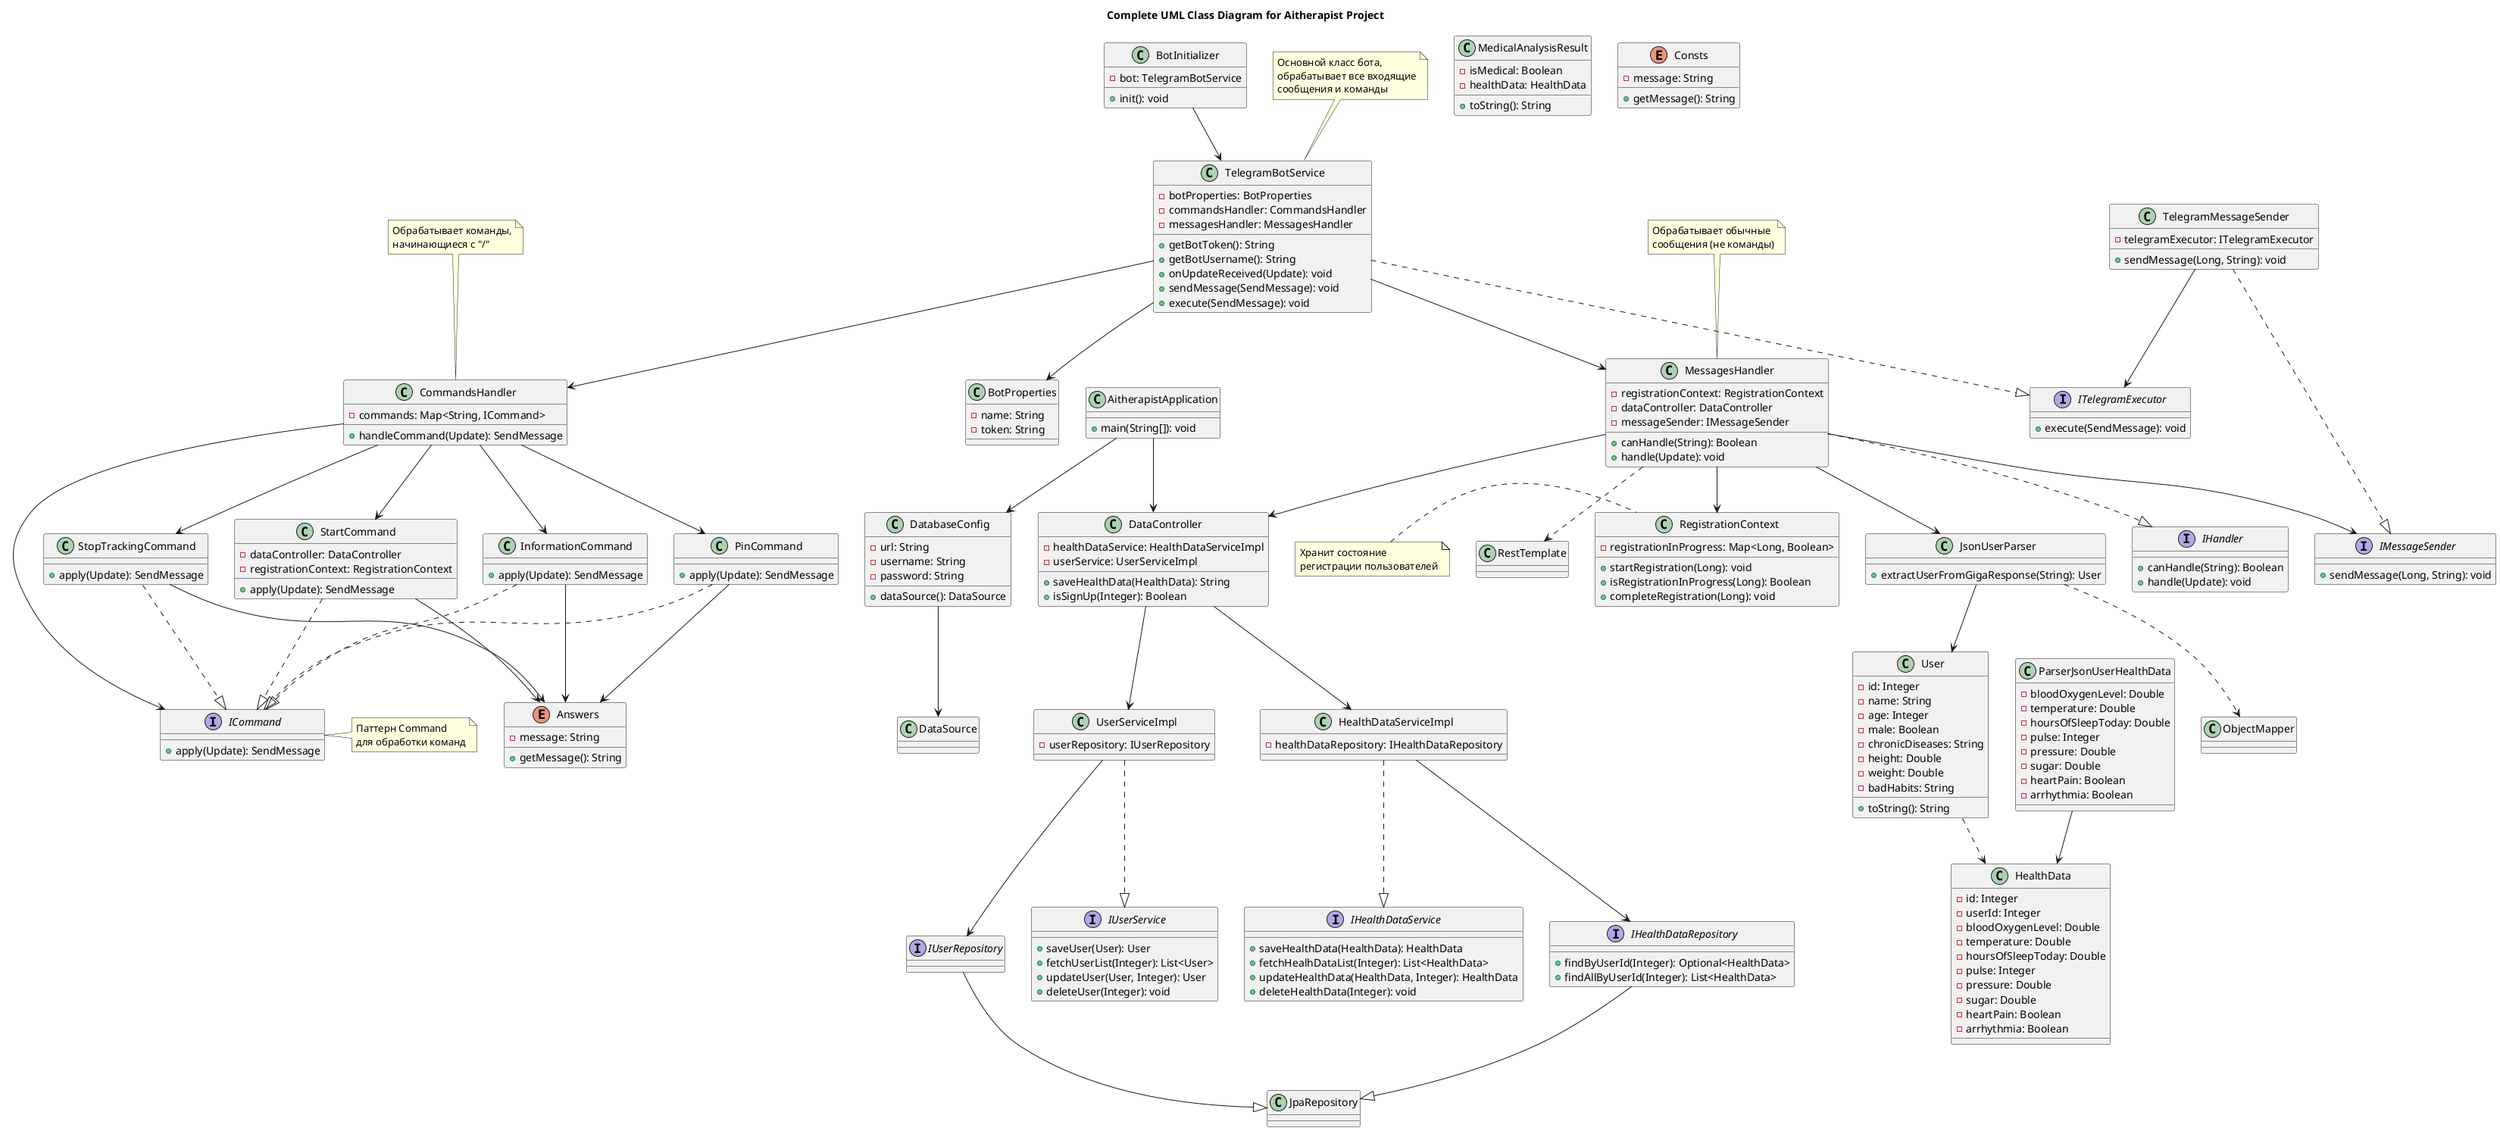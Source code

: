 @startuml
title Complete UML Class Diagram for Aitherapist Project

' Main Application Class
class AitherapistApplication {
  + main(String[]): void
}

' Configuration Classes
class DatabaseConfig {
  - url: String
  - username: String
  - password: String
  + dataSource(): DataSource
}

class BotProperties {
  - name: String
  - token: String
}

' Entities
class User {
  - id: Integer
  - name: String
  - age: Integer
  - male: Boolean
  - chronicDiseases: String
  - height: Double
  - weight: Double
  - badHabits: String
  + toString(): String
}

class HealthData {
  - id: Integer
  - userId: Integer
  - bloodOxygenLevel: Double
  - temperature: Double
  - hoursOfSleepToday: Double
  - pulse: Integer
  - pressure: Double
  - sugar: Double
  - heartPain: Boolean
  - arrhythmia: Boolean
}

' DTOs
class MedicalAnalysisResult {
  - isMedical: Boolean
  - healthData: HealthData
  + toString(): String
}

' Repositories
interface IUserRepository {
}

interface IHealthDataRepository {
  + findByUserId(Integer): Optional<HealthData>
  + findAllByUserId(Integer): List<HealthData>
}

' Services
interface IUserService {
  + saveUser(User): User
  + fetchUserList(Integer): List<User>
  + updateUser(User, Integer): User
  + deleteUser(Integer): void
}

interface IHealthDataService {
  + saveHealthData(HealthData): HealthData
  + fetchHealhDataList(Integer): List<HealthData>
  + updateHealthData(HealthData, Integer): HealthData
  + deleteHealthData(Integer): void
}

class UserServiceImpl {
  - userRepository: IUserRepository
}

class HealthDataServiceImpl {
  - healthDataRepository: IHealthDataRepository
}

' Controllers
class DataController {
  - healthDataService: HealthDataServiceImpl
  - userService: UserServiceImpl
  + saveHealthData(HealthData): String
  + isSignUp(Integer): Boolean
}

' Telegram Bot Core
class TelegramBotService {
  - botProperties: BotProperties
  - commandsHandler: CommandsHandler
  - messagesHandler: MessagesHandler
  + getBotToken(): String
  + getBotUsername(): String
  + onUpdateReceived(Update): void
  + sendMessage(SendMessage): void
  + execute(SendMessage): void
}

class BotInitializer {
  - bot: TelegramBotService
  + init(): void
}

' Handlers
class CommandsHandler {
  - commands: Map<String, ICommand>
  + handleCommand(Update): SendMessage
}

class MessagesHandler {
  - registrationContext: RegistrationContext
  - dataController: DataController
  - messageSender: IMessageSender
  + canHandle(String): Boolean
  + handle(Update): void
}

' Commands
interface ICommand {
  + apply(Update): SendMessage
}

class StartCommand {
  - dataController: DataController
  - registrationContext: RegistrationContext
  + apply(Update): SendMessage
}

class InformationCommand {
  + apply(Update): SendMessage
}

class PinCommand {
  + apply(Update): SendMessage
}

class StopTrackingCommand {
  + apply(Update): SendMessage
}

' Contexts
class RegistrationContext {
  - registrationInProgress: Map<Long, Boolean>
  + startRegistration(Long): void
  + isRegistrationInProgress(Long): Boolean
  + completeRegistration(Long): void
}

' Utilities
Enum Answers {
  - message: String
  + getMessage(): String
}

Enum Consts {
  - message: String
  + getMessage(): String
}

class JsonUserParser {
  + extractUserFromGigaResponse(String): User
}

class ParserJsonUserHealthData {
  - bloodOxygenLevel: Double
  - temperature: Double
  - hoursOfSleepToday: Double
  - pulse: Integer
  - pressure: Double
  - sugar: Double
  - heartPain: Boolean
  - arrhythmia: Boolean
}

' Interfaces
interface ITelegramExecutor {
  + execute(SendMessage): void
}

interface IMessageSender {
  + sendMessage(Long, String): void
}

interface IHandler {
  + canHandle(String): Boolean
  + handle(Update): void
}

' Implementations
class TelegramMessageSender {
  - telegramExecutor: ITelegramExecutor
  + sendMessage(Long, String): void
}

' Relationships
AitherapistApplication --> DatabaseConfig
AitherapistApplication --> DataController

DataController --> HealthDataServiceImpl
DataController --> UserServiceImpl

HealthDataServiceImpl ..|> IHealthDataService
HealthDataServiceImpl --> IHealthDataRepository

UserServiceImpl ..|> IUserService
UserServiceImpl --> IUserRepository

IHealthDataRepository --|> JpaRepository
IUserRepository --|> JpaRepository

DatabaseConfig --> DataSource

TelegramBotService ..|> ITelegramExecutor
TelegramBotService --> BotProperties
TelegramBotService --> CommandsHandler
TelegramBotService --> MessagesHandler

BotInitializer --> TelegramBotService

CommandsHandler --> ICommand
CommandsHandler --> StartCommand
CommandsHandler --> InformationCommand
CommandsHandler --> PinCommand
CommandsHandler --> StopTrackingCommand

MessagesHandler ..|> IHandler
MessagesHandler --> RegistrationContext
MessagesHandler --> DataController
MessagesHandler --> IMessageSender
MessagesHandler --> JsonUserParser

StartCommand ..|> ICommand
InformationCommand ..|> ICommand
PinCommand ..|> ICommand
StopTrackingCommand ..|> ICommand

StartCommand --> Answers
InformationCommand --> Answers
PinCommand --> Answers
StopTrackingCommand --> Answers

TelegramMessageSender ..|> IMessageSender
TelegramMessageSender --> ITelegramExecutor

JsonUserParser --> User
ParserJsonUserHealthData --> HealthData

' Dependencies
JsonUserParser ..> ObjectMapper
MessagesHandler ..> RestTemplate
User ..> HealthData

' Notes
note top of TelegramBotService: Основной класс бота,\nобрабатывает все входящие\nсообщения и команды
note top of MessagesHandler: Обрабатывает обычные\nсообщения (не команды)
note top of CommandsHandler: Обрабатывает команды,\nначинающиеся с "/"
note right of ICommand: Паттерн Command\nдля обработки команд
note left of RegistrationContext: Хранит состояние\nрегистрации пользователей

@enduml